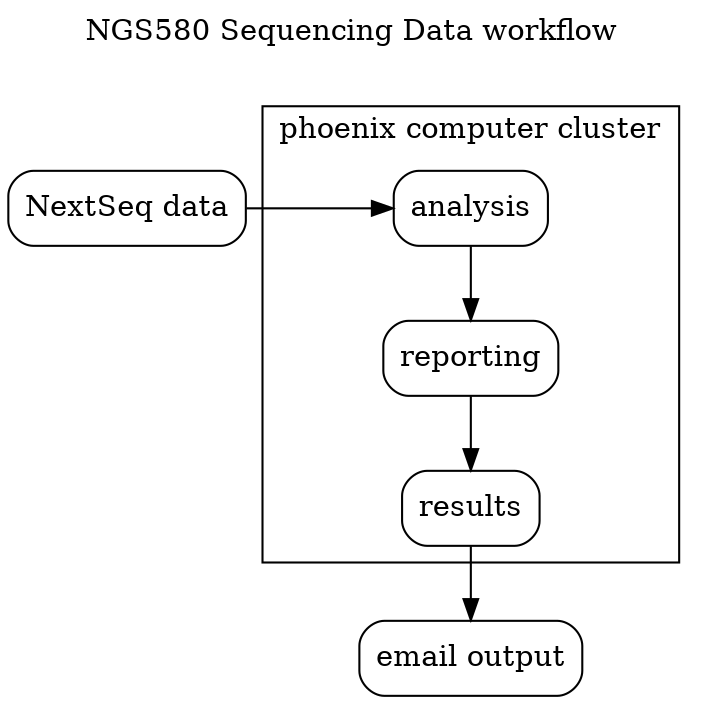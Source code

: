 digraph G {
    node [style=rounded, shape=box]
    label="NGS580 Sequencing Data workflow\n\n"
    labelloc="t";
    splines="ortho"
    // steps in data processing
    NextSeq [label="NextSeq data"]
    email [label="email output"]

    subgraph cluster1 {
        label="phoenix computer cluster";
        analysis -> reporting -> results;
    }

    NextSeq -> analysis [constraint=false]
    results -> email;
}
